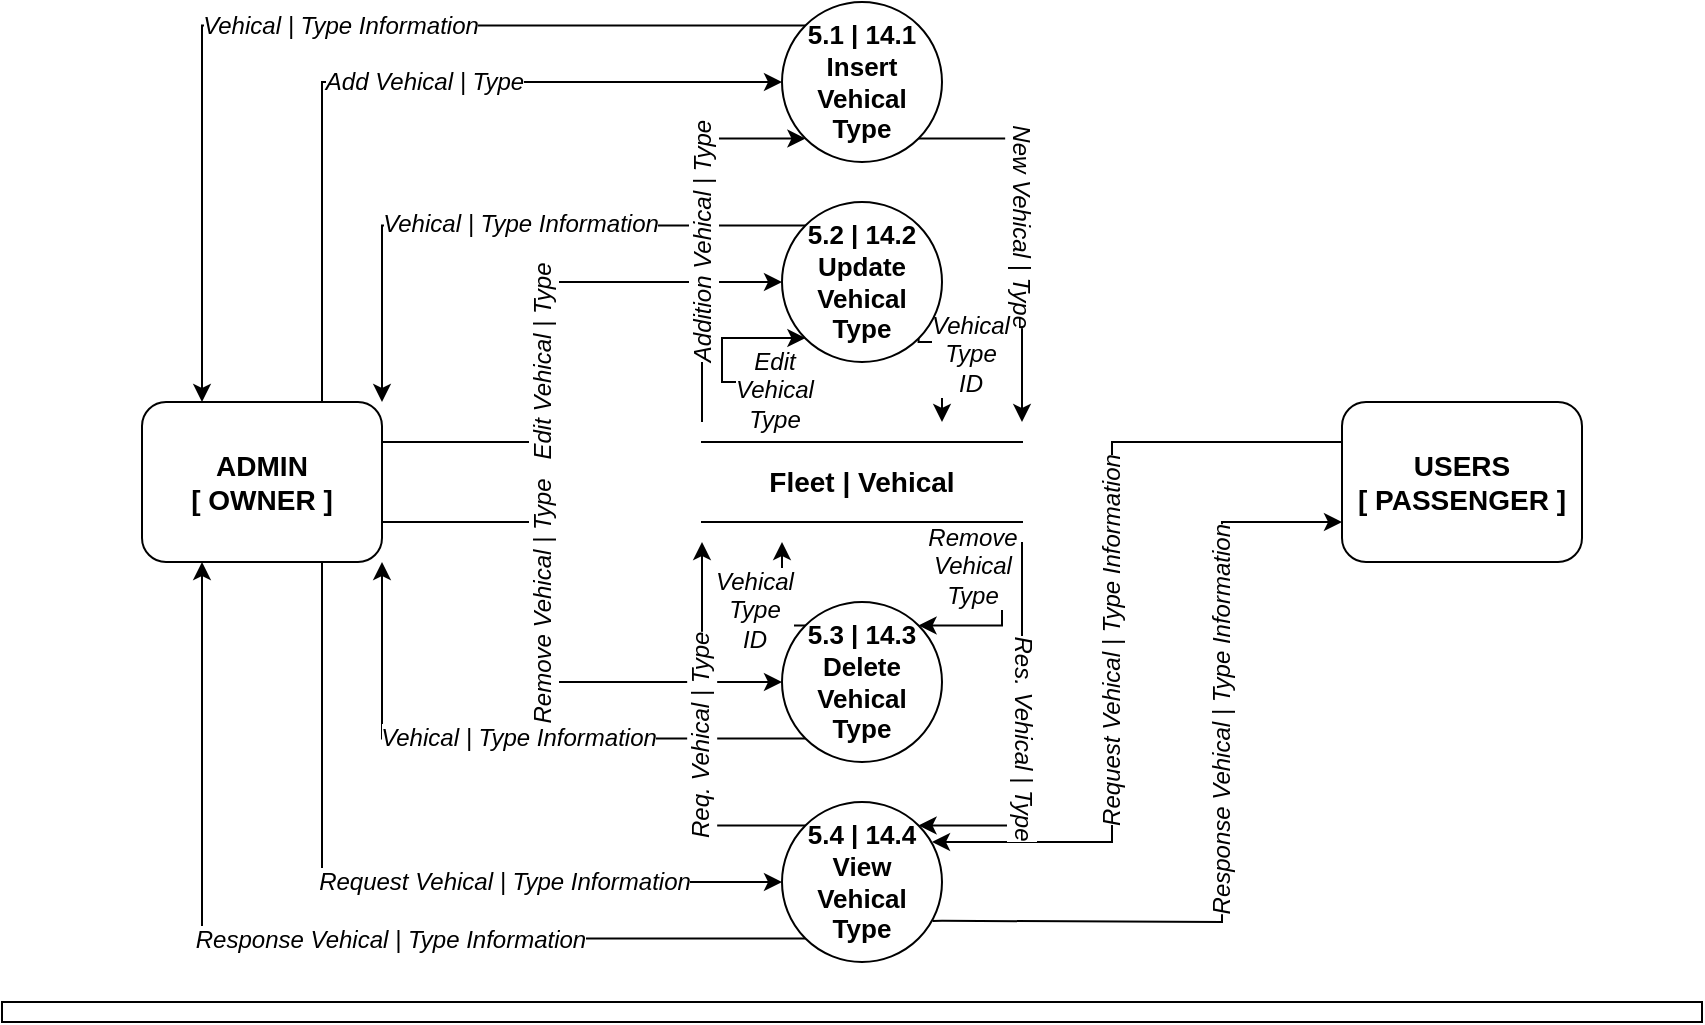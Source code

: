 <mxfile version="22.0.4" type="device">
  <diagram name="Page-1" id="5ffM72v4nF_bGZKfo2SZ">
    <mxGraphModel dx="880" dy="470" grid="1" gridSize="10" guides="1" tooltips="1" connect="1" arrows="1" fold="1" page="1" pageScale="1" pageWidth="850" pageHeight="1100" math="0" shadow="0">
      <root>
        <mxCell id="0" />
        <mxCell id="1" parent="0" />
        <mxCell id="SJ9dCTv6q1QLFrqjMNKv-55" style="edgeStyle=orthogonalEdgeStyle;rounded=0;orthogonalLoop=1;jettySize=auto;html=1;exitX=1;exitY=0.25;exitDx=0;exitDy=0;entryX=0;entryY=0.5;entryDx=0;entryDy=0;" parent="1" source="SJ9dCTv6q1QLFrqjMNKv-1" target="SJ9dCTv6q1QLFrqjMNKv-6" edge="1">
          <mxGeometry relative="1" as="geometry">
            <mxPoint x="100.0" y="240" as="sourcePoint" />
            <mxPoint x="280" y="150" as="targetPoint" />
            <Array as="points">
              <mxPoint x="270" y="240" />
              <mxPoint x="270" y="160" />
            </Array>
          </mxGeometry>
        </mxCell>
        <mxCell id="SJ9dCTv6q1QLFrqjMNKv-66" value="Edit Vehical | Type" style="edgeLabel;html=1;align=center;verticalAlign=middle;resizable=0;points=[];rotation=-90;fontSize=12;fontStyle=2" parent="SJ9dCTv6q1QLFrqjMNKv-55" vertex="1" connectable="0">
          <mxGeometry x="-0.594" y="-1" relative="1" as="geometry">
            <mxPoint x="23" y="-41" as="offset" />
          </mxGeometry>
        </mxCell>
        <mxCell id="SJ9dCTv6q1QLFrqjMNKv-57" style="edgeStyle=orthogonalEdgeStyle;rounded=0;orthogonalLoop=1;jettySize=auto;html=1;exitX=1;exitY=0.75;exitDx=0;exitDy=0;entryX=0;entryY=0.5;entryDx=0;entryDy=0;" parent="1" source="SJ9dCTv6q1QLFrqjMNKv-1" target="SJ9dCTv6q1QLFrqjMNKv-7" edge="1">
          <mxGeometry relative="1" as="geometry">
            <Array as="points">
              <mxPoint x="270" y="280" />
              <mxPoint x="270" y="360" />
            </Array>
          </mxGeometry>
        </mxCell>
        <mxCell id="SJ9dCTv6q1QLFrqjMNKv-67" value="Remove Vehical | Type" style="edgeLabel;html=1;align=center;verticalAlign=middle;resizable=0;points=[];rotation=-90;fontSize=12;fontStyle=2" parent="SJ9dCTv6q1QLFrqjMNKv-57" vertex="1" connectable="0">
          <mxGeometry x="-0.727" y="-1" relative="1" as="geometry">
            <mxPoint x="42" y="39" as="offset" />
          </mxGeometry>
        </mxCell>
        <mxCell id="SJ9dCTv6q1QLFrqjMNKv-59" style="edgeStyle=orthogonalEdgeStyle;rounded=0;orthogonalLoop=1;jettySize=auto;html=1;exitX=0.75;exitY=0;exitDx=0;exitDy=0;entryX=0;entryY=0.5;entryDx=0;entryDy=0;" parent="1" source="SJ9dCTv6q1QLFrqjMNKv-1" target="SJ9dCTv6q1QLFrqjMNKv-4" edge="1">
          <mxGeometry relative="1" as="geometry" />
        </mxCell>
        <mxCell id="SJ9dCTv6q1QLFrqjMNKv-64" value="Add Vehical | Type" style="edgeLabel;html=1;align=center;verticalAlign=middle;resizable=0;points=[];fontSize=12;fontStyle=2" parent="SJ9dCTv6q1QLFrqjMNKv-59" vertex="1" connectable="0">
          <mxGeometry x="0.245" relative="1" as="geometry">
            <mxPoint x="-32" as="offset" />
          </mxGeometry>
        </mxCell>
        <mxCell id="SJ9dCTv6q1QLFrqjMNKv-61" style="edgeStyle=orthogonalEdgeStyle;rounded=0;orthogonalLoop=1;jettySize=auto;html=1;exitX=0.75;exitY=1;exitDx=0;exitDy=0;entryX=0;entryY=0.5;entryDx=0;entryDy=0;" parent="1" source="SJ9dCTv6q1QLFrqjMNKv-1" target="SJ9dCTv6q1QLFrqjMNKv-8" edge="1">
          <mxGeometry relative="1" as="geometry" />
        </mxCell>
        <mxCell id="SJ9dCTv6q1QLFrqjMNKv-69" value="Request Vehical | Type Information" style="edgeLabel;html=1;align=center;verticalAlign=middle;resizable=0;points=[];fontSize=12;fontStyle=2" parent="SJ9dCTv6q1QLFrqjMNKv-61" vertex="1" connectable="0">
          <mxGeometry x="0.192" y="1" relative="1" as="geometry">
            <mxPoint x="18" y="1" as="offset" />
          </mxGeometry>
        </mxCell>
        <mxCell id="SJ9dCTv6q1QLFrqjMNKv-1" value="ADMIN&lt;br style=&quot;font-size: 14px;&quot;&gt;[ OWNER ]" style="rounded=1;whiteSpace=wrap;html=1;fontSize=14;fontStyle=1" parent="1" vertex="1">
          <mxGeometry x="70" y="220" width="120" height="80" as="geometry" />
        </mxCell>
        <mxCell id="SJ9dCTv6q1QLFrqjMNKv-2" value="" style="rounded=0;whiteSpace=wrap;html=1;" parent="1" vertex="1">
          <mxGeometry y="520" width="850" height="10" as="geometry" />
        </mxCell>
        <mxCell id="SJ9dCTv6q1QLFrqjMNKv-41" style="edgeStyle=orthogonalEdgeStyle;rounded=0;orthogonalLoop=1;jettySize=auto;html=1;exitX=1;exitY=1;exitDx=0;exitDy=0;" parent="1" source="SJ9dCTv6q1QLFrqjMNKv-4" edge="1">
          <mxGeometry relative="1" as="geometry">
            <mxPoint x="510" y="230" as="targetPoint" />
            <Array as="points">
              <mxPoint x="510" y="88" />
            </Array>
          </mxGeometry>
        </mxCell>
        <mxCell id="SJ9dCTv6q1QLFrqjMNKv-81" value="New Vehical | Type" style="edgeLabel;html=1;align=center;verticalAlign=middle;resizable=0;points=[];rotation=90;fontSize=12;fontStyle=2" parent="SJ9dCTv6q1QLFrqjMNKv-41" vertex="1" connectable="0">
          <mxGeometry x="-0.318" y="-1" relative="1" as="geometry">
            <mxPoint x="1" y="29" as="offset" />
          </mxGeometry>
        </mxCell>
        <mxCell id="SJ9dCTv6q1QLFrqjMNKv-60" style="edgeStyle=orthogonalEdgeStyle;rounded=0;orthogonalLoop=1;jettySize=auto;html=1;exitX=0;exitY=0;exitDx=0;exitDy=0;entryX=0.25;entryY=0;entryDx=0;entryDy=0;" parent="1" source="SJ9dCTv6q1QLFrqjMNKv-4" target="SJ9dCTv6q1QLFrqjMNKv-1" edge="1">
          <mxGeometry relative="1" as="geometry" />
        </mxCell>
        <mxCell id="SJ9dCTv6q1QLFrqjMNKv-63" value="Vehical | Type Information" style="edgeLabel;html=1;align=center;verticalAlign=middle;resizable=0;points=[];fontSize=12;fontStyle=2" parent="SJ9dCTv6q1QLFrqjMNKv-60" vertex="1" connectable="0">
          <mxGeometry x="-0.315" relative="1" as="geometry">
            <mxPoint x="-65" as="offset" />
          </mxGeometry>
        </mxCell>
        <mxCell id="SJ9dCTv6q1QLFrqjMNKv-4" value="5.1 | 14.1&lt;br style=&quot;font-size: 13px;&quot;&gt;Insert &lt;br style=&quot;font-size: 13px;&quot;&gt;Vehical&lt;br&gt;Type" style="ellipse;whiteSpace=wrap;html=1;fontSize=13;fontStyle=1" parent="1" vertex="1">
          <mxGeometry x="390" y="20" width="80" height="80" as="geometry" />
        </mxCell>
        <mxCell id="SJ9dCTv6q1QLFrqjMNKv-52" style="edgeStyle=orthogonalEdgeStyle;rounded=0;orthogonalLoop=1;jettySize=auto;html=1;exitX=0;exitY=0.25;exitDx=0;exitDy=0;" parent="1" source="SJ9dCTv6q1QLFrqjMNKv-5" edge="1">
          <mxGeometry relative="1" as="geometry">
            <mxPoint x="655" y="240" as="sourcePoint" />
            <mxPoint x="465" y="440" as="targetPoint" />
            <Array as="points">
              <mxPoint x="555" y="240" />
              <mxPoint x="555" y="440" />
            </Array>
          </mxGeometry>
        </mxCell>
        <mxCell id="SJ9dCTv6q1QLFrqjMNKv-71" value="Request Vehical | Type Information" style="edgeLabel;html=1;align=center;verticalAlign=middle;resizable=0;points=[];rotation=-90;fontSize=12;fontStyle=2" parent="SJ9dCTv6q1QLFrqjMNKv-52" vertex="1" connectable="0">
          <mxGeometry x="-0.597" y="2" relative="1" as="geometry">
            <mxPoint x="-34" y="98" as="offset" />
          </mxGeometry>
        </mxCell>
        <mxCell id="SJ9dCTv6q1QLFrqjMNKv-5" value="USERS&lt;br style=&quot;font-size: 14px;&quot;&gt;[ PASSENGER ]" style="rounded=1;whiteSpace=wrap;html=1;fontSize=14;fontStyle=1" parent="1" vertex="1">
          <mxGeometry x="670" y="220" width="120" height="80" as="geometry" />
        </mxCell>
        <mxCell id="SJ9dCTv6q1QLFrqjMNKv-44" style="edgeStyle=orthogonalEdgeStyle;rounded=0;orthogonalLoop=1;jettySize=auto;html=1;exitX=1;exitY=1;exitDx=0;exitDy=0;" parent="1" source="SJ9dCTv6q1QLFrqjMNKv-6" edge="1">
          <mxGeometry relative="1" as="geometry">
            <mxPoint x="470" y="230" as="targetPoint" />
            <Array as="points">
              <mxPoint x="458" y="190" />
              <mxPoint x="500" y="190" />
              <mxPoint x="500" y="210" />
              <mxPoint x="470" y="210" />
            </Array>
          </mxGeometry>
        </mxCell>
        <mxCell id="SJ9dCTv6q1QLFrqjMNKv-74" value="Vehical&lt;br&gt;Type&lt;br style=&quot;font-size: 12px;&quot;&gt;ID" style="edgeLabel;html=1;align=center;verticalAlign=middle;resizable=0;points=[];fontSize=12;fontStyle=2" parent="SJ9dCTv6q1QLFrqjMNKv-44" vertex="1" connectable="0">
          <mxGeometry x="-0.485" relative="1" as="geometry">
            <mxPoint x="-2" y="6" as="offset" />
          </mxGeometry>
        </mxCell>
        <mxCell id="SJ9dCTv6q1QLFrqjMNKv-56" style="edgeStyle=orthogonalEdgeStyle;rounded=0;orthogonalLoop=1;jettySize=auto;html=1;exitX=0;exitY=0;exitDx=0;exitDy=0;entryX=1;entryY=0;entryDx=0;entryDy=0;" parent="1" source="SJ9dCTv6q1QLFrqjMNKv-6" target="SJ9dCTv6q1QLFrqjMNKv-1" edge="1">
          <mxGeometry relative="1" as="geometry" />
        </mxCell>
        <mxCell id="SJ9dCTv6q1QLFrqjMNKv-65" value="Vehical | Type Information" style="edgeLabel;html=1;align=center;verticalAlign=middle;resizable=0;points=[];fontSize=12;fontStyle=2" parent="SJ9dCTv6q1QLFrqjMNKv-56" vertex="1" connectable="0">
          <mxGeometry x="-0.12" y="-1" relative="1" as="geometry">
            <mxPoint x="-11" as="offset" />
          </mxGeometry>
        </mxCell>
        <mxCell id="SJ9dCTv6q1QLFrqjMNKv-6" value="5.2 | 14.2&lt;br style=&quot;border-color: var(--border-color); font-size: 13px;&quot;&gt;Update&lt;br style=&quot;border-color: var(--border-color); font-size: 13px;&quot;&gt;Vehical&lt;br&gt;Type" style="ellipse;whiteSpace=wrap;html=1;fontSize=13;fontStyle=1" parent="1" vertex="1">
          <mxGeometry x="390" y="120" width="80" height="80" as="geometry" />
        </mxCell>
        <mxCell id="SJ9dCTv6q1QLFrqjMNKv-51" style="edgeStyle=orthogonalEdgeStyle;rounded=0;orthogonalLoop=1;jettySize=auto;html=1;exitX=0;exitY=0;exitDx=0;exitDy=0;" parent="1" edge="1">
          <mxGeometry relative="1" as="geometry">
            <mxPoint x="401.716" y="331.716" as="sourcePoint" />
            <mxPoint x="390" y="290" as="targetPoint" />
            <Array as="points">
              <mxPoint x="360" y="332" />
              <mxPoint x="360" y="310" />
              <mxPoint x="390" y="310" />
            </Array>
          </mxGeometry>
        </mxCell>
        <mxCell id="SJ9dCTv6q1QLFrqjMNKv-79" value="Vehical&lt;br&gt;Type&lt;br style=&quot;font-size: 12px;&quot;&gt;ID" style="edgeLabel;html=1;align=center;verticalAlign=middle;resizable=0;points=[];fontSize=12;fontStyle=2" parent="SJ9dCTv6q1QLFrqjMNKv-51" vertex="1" connectable="0">
          <mxGeometry x="-0.072" relative="1" as="geometry">
            <mxPoint x="16" y="3" as="offset" />
          </mxGeometry>
        </mxCell>
        <mxCell id="SJ9dCTv6q1QLFrqjMNKv-58" style="edgeStyle=orthogonalEdgeStyle;rounded=0;orthogonalLoop=1;jettySize=auto;html=1;exitX=0;exitY=1;exitDx=0;exitDy=0;entryX=1;entryY=1;entryDx=0;entryDy=0;" parent="1" source="SJ9dCTv6q1QLFrqjMNKv-7" target="SJ9dCTv6q1QLFrqjMNKv-1" edge="1">
          <mxGeometry relative="1" as="geometry" />
        </mxCell>
        <mxCell id="SJ9dCTv6q1QLFrqjMNKv-68" value="Vehical | Type Information" style="edgeLabel;html=1;align=center;verticalAlign=middle;resizable=0;points=[];fontSize=12;fontStyle=2" parent="SJ9dCTv6q1QLFrqjMNKv-58" vertex="1" connectable="0">
          <mxGeometry x="-0.018" y="-1" relative="1" as="geometry">
            <mxPoint x="4" as="offset" />
          </mxGeometry>
        </mxCell>
        <mxCell id="SJ9dCTv6q1QLFrqjMNKv-7" value="5.3 | 14.3&lt;br style=&quot;border-color: var(--border-color); font-size: 13px;&quot;&gt;Delete&lt;br style=&quot;border-color: var(--border-color); font-size: 13px;&quot;&gt;Vehical&lt;br&gt;Type" style="ellipse;whiteSpace=wrap;html=1;fontSize=13;fontStyle=1" parent="1" vertex="1">
          <mxGeometry x="390" y="320" width="80" height="80" as="geometry" />
        </mxCell>
        <mxCell id="SJ9dCTv6q1QLFrqjMNKv-48" style="edgeStyle=orthogonalEdgeStyle;rounded=0;orthogonalLoop=1;jettySize=auto;html=1;exitX=0;exitY=0;exitDx=0;exitDy=0;" parent="1" source="SJ9dCTv6q1QLFrqjMNKv-8" edge="1">
          <mxGeometry relative="1" as="geometry">
            <mxPoint x="350" y="290" as="targetPoint" />
            <Array as="points">
              <mxPoint x="350" y="432" />
            </Array>
          </mxGeometry>
        </mxCell>
        <mxCell id="SJ9dCTv6q1QLFrqjMNKv-83" value="Req. Vehical | Type" style="edgeLabel;html=1;align=center;verticalAlign=middle;resizable=0;points=[];rotation=-90;fontSize=12;fontStyle=2" parent="SJ9dCTv6q1QLFrqjMNKv-48" vertex="1" connectable="0">
          <mxGeometry x="-0.341" relative="1" as="geometry">
            <mxPoint x="-1" y="-33" as="offset" />
          </mxGeometry>
        </mxCell>
        <mxCell id="SJ9dCTv6q1QLFrqjMNKv-53" style="edgeStyle=orthogonalEdgeStyle;rounded=0;orthogonalLoop=1;jettySize=auto;html=1;entryX=0;entryY=0.75;entryDx=0;entryDy=0;exitX=0.941;exitY=0.743;exitDx=0;exitDy=0;exitPerimeter=0;" parent="1" source="SJ9dCTv6q1QLFrqjMNKv-8" target="SJ9dCTv6q1QLFrqjMNKv-5" edge="1">
          <mxGeometry relative="1" as="geometry">
            <mxPoint x="470" y="480" as="sourcePoint" />
            <Array as="points">
              <mxPoint x="470" y="479" />
              <mxPoint x="610" y="480" />
              <mxPoint x="610" y="280" />
            </Array>
          </mxGeometry>
        </mxCell>
        <mxCell id="SJ9dCTv6q1QLFrqjMNKv-72" value="Response Vehical | Type Information" style="edgeLabel;html=1;align=center;verticalAlign=middle;resizable=0;points=[];rotation=-90;fontSize=12;fontStyle=2" parent="SJ9dCTv6q1QLFrqjMNKv-53" vertex="1" connectable="0">
          <mxGeometry x="-0.467" y="-2" relative="1" as="geometry">
            <mxPoint x="36" y="-102" as="offset" />
          </mxGeometry>
        </mxCell>
        <mxCell id="SJ9dCTv6q1QLFrqjMNKv-62" style="edgeStyle=orthogonalEdgeStyle;rounded=0;orthogonalLoop=1;jettySize=auto;html=1;exitX=0;exitY=1;exitDx=0;exitDy=0;entryX=0.25;entryY=1;entryDx=0;entryDy=0;" parent="1" source="SJ9dCTv6q1QLFrqjMNKv-8" target="SJ9dCTv6q1QLFrqjMNKv-1" edge="1">
          <mxGeometry relative="1" as="geometry" />
        </mxCell>
        <mxCell id="SJ9dCTv6q1QLFrqjMNKv-70" value="Response Vehical | Type Information" style="edgeLabel;html=1;align=center;verticalAlign=middle;resizable=0;points=[];fontSize=12;fontStyle=2" parent="SJ9dCTv6q1QLFrqjMNKv-62" vertex="1" connectable="0">
          <mxGeometry x="-0.219" relative="1" as="geometry">
            <mxPoint x="-16" as="offset" />
          </mxGeometry>
        </mxCell>
        <mxCell id="SJ9dCTv6q1QLFrqjMNKv-8" value="5.4 | 14.4&lt;br style=&quot;border-color: var(--border-color); font-size: 13px;&quot;&gt;View&lt;br style=&quot;border-color: var(--border-color); font-size: 13px;&quot;&gt;Vehical&lt;br&gt;Type" style="ellipse;whiteSpace=wrap;html=1;fontSize=13;fontStyle=1" parent="1" vertex="1">
          <mxGeometry x="390" y="420" width="80" height="80" as="geometry" />
        </mxCell>
        <mxCell id="SJ9dCTv6q1QLFrqjMNKv-43" style="edgeStyle=orthogonalEdgeStyle;rounded=0;orthogonalLoop=1;jettySize=auto;html=1;entryX=0;entryY=1;entryDx=0;entryDy=0;" parent="1" target="SJ9dCTv6q1QLFrqjMNKv-4" edge="1">
          <mxGeometry relative="1" as="geometry">
            <mxPoint x="350" y="230" as="sourcePoint" />
            <Array as="points">
              <mxPoint x="350" y="88" />
            </Array>
          </mxGeometry>
        </mxCell>
        <mxCell id="SJ9dCTv6q1QLFrqjMNKv-82" value="Addition Vehical | Type" style="edgeLabel;html=1;align=center;verticalAlign=middle;resizable=0;points=[];rotation=-90;fontSize=12;fontStyle=2" parent="SJ9dCTv6q1QLFrqjMNKv-43" vertex="1" connectable="0">
          <mxGeometry x="0.261" y="-1" relative="1" as="geometry">
            <mxPoint x="-1" y="32" as="offset" />
          </mxGeometry>
        </mxCell>
        <mxCell id="SJ9dCTv6q1QLFrqjMNKv-46" style="edgeStyle=orthogonalEdgeStyle;rounded=0;orthogonalLoop=1;jettySize=auto;html=1;entryX=0;entryY=1;entryDx=0;entryDy=0;" parent="1" target="SJ9dCTv6q1QLFrqjMNKv-6" edge="1">
          <mxGeometry relative="1" as="geometry">
            <mxPoint x="390" y="230" as="sourcePoint" />
            <Array as="points">
              <mxPoint x="390" y="210" />
              <mxPoint x="360" y="210" />
              <mxPoint x="360" y="188" />
              <mxPoint x="402" y="188" />
            </Array>
          </mxGeometry>
        </mxCell>
        <mxCell id="SJ9dCTv6q1QLFrqjMNKv-76" value="Edit&lt;br style=&quot;font-size: 12px;&quot;&gt;Vehical&lt;br&gt;Type" style="edgeLabel;html=1;align=center;verticalAlign=middle;resizable=0;points=[];fontSize=12;fontStyle=2" parent="SJ9dCTv6q1QLFrqjMNKv-46" vertex="1" connectable="0">
          <mxGeometry x="0.415" relative="1" as="geometry">
            <mxPoint x="17" y="26" as="offset" />
          </mxGeometry>
        </mxCell>
        <mxCell id="SJ9dCTv6q1QLFrqjMNKv-49" style="edgeStyle=orthogonalEdgeStyle;rounded=0;orthogonalLoop=1;jettySize=auto;html=1;entryX=1;entryY=0;entryDx=0;entryDy=0;" parent="1" target="SJ9dCTv6q1QLFrqjMNKv-8" edge="1">
          <mxGeometry relative="1" as="geometry">
            <mxPoint x="510" y="290" as="sourcePoint" />
            <Array as="points">
              <mxPoint x="510" y="432" />
            </Array>
          </mxGeometry>
        </mxCell>
        <mxCell id="SJ9dCTv6q1QLFrqjMNKv-85" value="Res. Vehical | Type" style="edgeLabel;html=1;align=center;verticalAlign=middle;resizable=0;points=[];rotation=90;fontSize=12;fontStyle=2" parent="SJ9dCTv6q1QLFrqjMNKv-49" vertex="1" connectable="0">
          <mxGeometry x="0.307" y="-1" relative="1" as="geometry">
            <mxPoint x="2" y="-29" as="offset" />
          </mxGeometry>
        </mxCell>
        <mxCell id="SJ9dCTv6q1QLFrqjMNKv-50" style="edgeStyle=orthogonalEdgeStyle;rounded=0;orthogonalLoop=1;jettySize=auto;html=1;entryX=1;entryY=0;entryDx=0;entryDy=0;" parent="1" target="SJ9dCTv6q1QLFrqjMNKv-7" edge="1">
          <mxGeometry relative="1" as="geometry">
            <mxPoint x="470" y="290" as="sourcePoint" />
            <Array as="points">
              <mxPoint x="470" y="310" />
              <mxPoint x="500" y="310" />
              <mxPoint x="500" y="332" />
            </Array>
          </mxGeometry>
        </mxCell>
        <mxCell id="SJ9dCTv6q1QLFrqjMNKv-80" value="Remove&lt;br style=&quot;font-size: 12px;&quot;&gt;Vehical&lt;br&gt;Type" style="edgeLabel;html=1;align=center;verticalAlign=middle;resizable=0;points=[];fontSize=12;fontStyle=2" parent="SJ9dCTv6q1QLFrqjMNKv-50" vertex="1" connectable="0">
          <mxGeometry x="-0.029" y="-1" relative="1" as="geometry">
            <mxPoint x="-14" y="-13" as="offset" />
          </mxGeometry>
        </mxCell>
        <mxCell id="SJ9dCTv6q1QLFrqjMNKv-10" value="Fleet | Vehical" style="html=1;dashed=0;whiteSpace=wrap;shape=partialRectangle;right=0;left=0;fontSize=14;fontStyle=1" parent="1" vertex="1">
          <mxGeometry x="350" y="240" width="160" height="40" as="geometry" />
        </mxCell>
      </root>
    </mxGraphModel>
  </diagram>
</mxfile>
